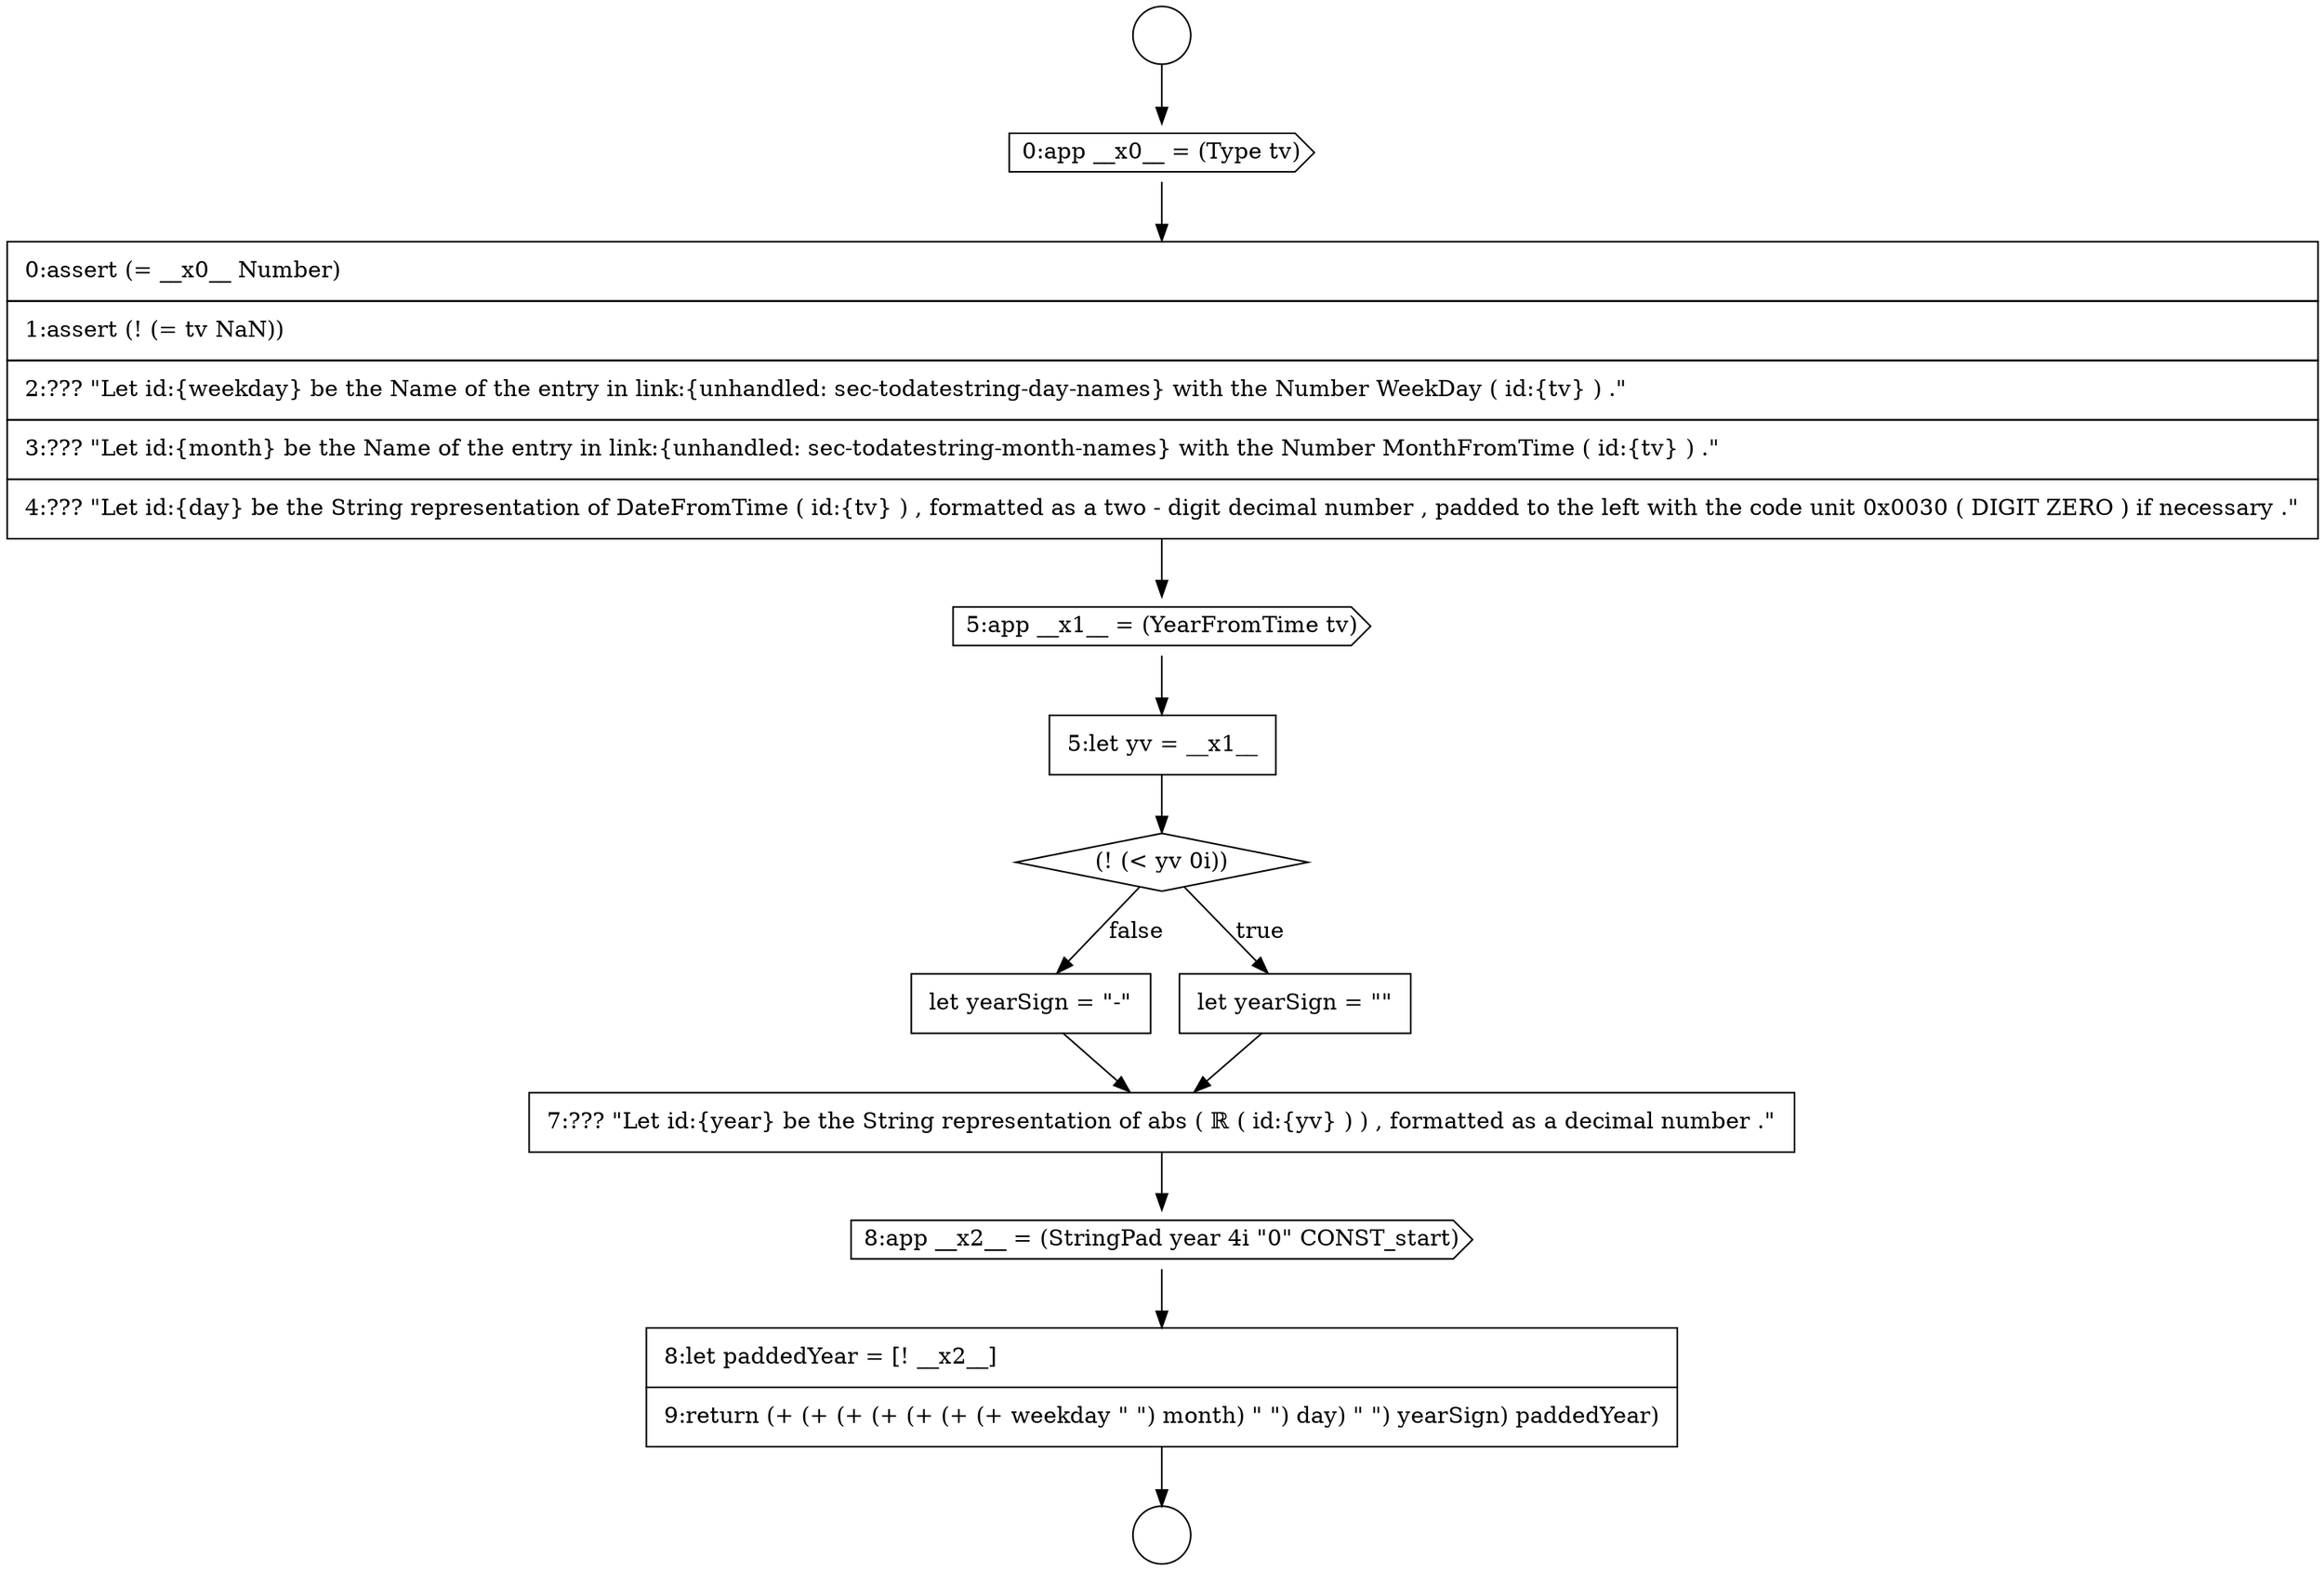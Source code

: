 digraph {
  node14093 [shape=cds, label=<<font color="black">8:app __x2__ = (StringPad year 4i &quot;0&quot; CONST_start)</font>> color="black" fillcolor="white" style=filled]
  node14084 [shape=circle label=" " color="black" fillcolor="white" style=filled]
  node14089 [shape=diamond, label=<<font color="black">(! (&lt; yv 0i))</font>> color="black" fillcolor="white" style=filled]
  node14088 [shape=none, margin=0, label=<<font color="black">
    <table border="0" cellborder="1" cellspacing="0" cellpadding="10">
      <tr><td align="left">5:let yv = __x1__</td></tr>
    </table>
  </font>> color="black" fillcolor="white" style=filled]
  node14091 [shape=none, margin=0, label=<<font color="black">
    <table border="0" cellborder="1" cellspacing="0" cellpadding="10">
      <tr><td align="left">let yearSign = &quot;-&quot;</td></tr>
    </table>
  </font>> color="black" fillcolor="white" style=filled]
  node14086 [shape=none, margin=0, label=<<font color="black">
    <table border="0" cellborder="1" cellspacing="0" cellpadding="10">
      <tr><td align="left">0:assert (= __x0__ Number)</td></tr>
      <tr><td align="left">1:assert (! (= tv NaN))</td></tr>
      <tr><td align="left">2:??? &quot;Let id:{weekday} be the Name of the entry in link:{unhandled: sec-todatestring-day-names} with the Number WeekDay ( id:{tv} ) .&quot;</td></tr>
      <tr><td align="left">3:??? &quot;Let id:{month} be the Name of the entry in link:{unhandled: sec-todatestring-month-names} with the Number MonthFromTime ( id:{tv} ) .&quot;</td></tr>
      <tr><td align="left">4:??? &quot;Let id:{day} be the String representation of DateFromTime ( id:{tv} ) , formatted as a two - digit decimal number , padded to the left with the code unit 0x0030 ( DIGIT ZERO ) if necessary .&quot;</td></tr>
    </table>
  </font>> color="black" fillcolor="white" style=filled]
  node14083 [shape=circle label=" " color="black" fillcolor="white" style=filled]
  node14094 [shape=none, margin=0, label=<<font color="black">
    <table border="0" cellborder="1" cellspacing="0" cellpadding="10">
      <tr><td align="left">8:let paddedYear = [! __x2__]</td></tr>
      <tr><td align="left">9:return (+ (+ (+ (+ (+ (+ (+ weekday &quot; &quot;) month) &quot; &quot;) day) &quot; &quot;) yearSign) paddedYear)</td></tr>
    </table>
  </font>> color="black" fillcolor="white" style=filled]
  node14092 [shape=none, margin=0, label=<<font color="black">
    <table border="0" cellborder="1" cellspacing="0" cellpadding="10">
      <tr><td align="left">7:??? &quot;Let id:{year} be the String representation of abs ( ℝ ( id:{yv} ) ) , formatted as a decimal number .&quot;</td></tr>
    </table>
  </font>> color="black" fillcolor="white" style=filled]
  node14085 [shape=cds, label=<<font color="black">0:app __x0__ = (Type tv)</font>> color="black" fillcolor="white" style=filled]
  node14090 [shape=none, margin=0, label=<<font color="black">
    <table border="0" cellborder="1" cellspacing="0" cellpadding="10">
      <tr><td align="left">let yearSign = &quot;&quot;</td></tr>
    </table>
  </font>> color="black" fillcolor="white" style=filled]
  node14087 [shape=cds, label=<<font color="black">5:app __x1__ = (YearFromTime tv)</font>> color="black" fillcolor="white" style=filled]
  node14090 -> node14092 [ color="black"]
  node14091 -> node14092 [ color="black"]
  node14094 -> node14084 [ color="black"]
  node14085 -> node14086 [ color="black"]
  node14087 -> node14088 [ color="black"]
  node14093 -> node14094 [ color="black"]
  node14088 -> node14089 [ color="black"]
  node14089 -> node14090 [label=<<font color="black">true</font>> color="black"]
  node14089 -> node14091 [label=<<font color="black">false</font>> color="black"]
  node14086 -> node14087 [ color="black"]
  node14083 -> node14085 [ color="black"]
  node14092 -> node14093 [ color="black"]
}
